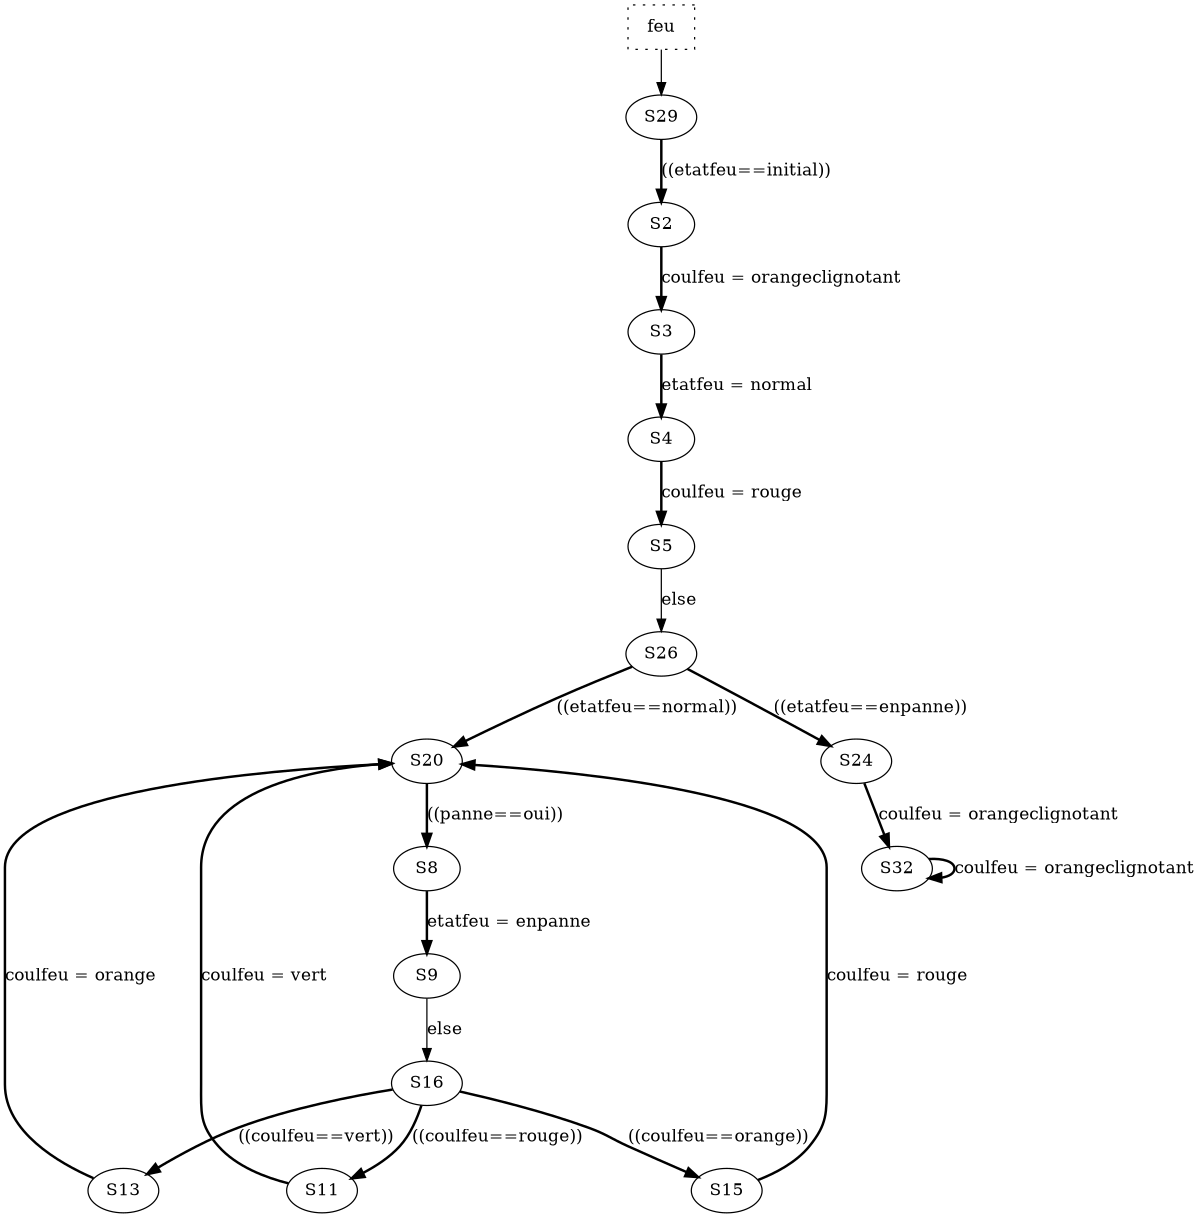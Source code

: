 digraph p_feu {
size="8,10";
  GT [shape=box,style=dotted,label="feu"];
  GT -> S29;
	S29 -> S2  [color=black,style=bold,label="((etatfeu==initial))"];
	S2 -> S3  [color=black,style=bold,label="coulfeu = orangeclignotant"];
	S3 -> S4  [color=black,style=bold,label="etatfeu = normal"];
	S4 -> S5  [color=black,style=bold,label="coulfeu = rouge"];
	S5 -> S26  [color=black,style=solid,label="else"];
	S26 -> S20  [color=black,style=bold,label="((etatfeu==normal))"];
	S26 -> S24  [color=black,style=bold,label="((etatfeu==enpanne))"];
	S20 -> S8  [color=black,style=bold,label="((panne==oui))"];
	S8 -> S9  [color=black,style=bold,label="etatfeu = enpanne"];
	S9 -> S16  [color=black,style=solid,label="else"];
	S16 -> S11  [color=black,style=bold,label="((coulfeu==rouge))"];
	S16 -> S13  [color=black,style=bold,label="((coulfeu==vert))"];
	S16 -> S15  [color=black,style=bold,label="((coulfeu==orange))"];
	S11 -> S20  [color=black,style=bold,label="coulfeu = vert"];
	S13 -> S20  [color=black,style=bold,label="coulfeu = orange"];
	S15 -> S20  [color=black,style=bold,label="coulfeu = rouge"];
	S24 -> S32  [color=black,style=bold,label="coulfeu = orangeclignotant"];
	S32 -> S32  [color=black,style=bold,label="coulfeu = orangeclignotant"];
}
digraph p_ispanne {
size="8,10";
  GT [shape=box,style=dotted,label="ispanne"];
  GT -> S5;
	S5 -> S2  [color=black,style=solid,label="(1)"];
	S5 -> S4  [color=black,style=solid,label="(1)"];
	S2 -> S7  [color=black,style=bold,label="panne = non"];
	S7 -> S0  [color=black,style=solid,label="-end-"];
  S7 [color=blue,style=bold,shape=box];
	S4 -> S7  [color=black,style=bold,label="panne = oui"];
}
digraph init {
size="8,10";
  GT [shape=box,style=dotted,label="init"];
  GT -> S1;
	S1 -> S2  [color=black,style=solid,label="(run feu())"];
	S2 -> S0  [color=black,style=solid,label="-end-"];
  S2 [color=blue,style=bold,shape=box];
}

